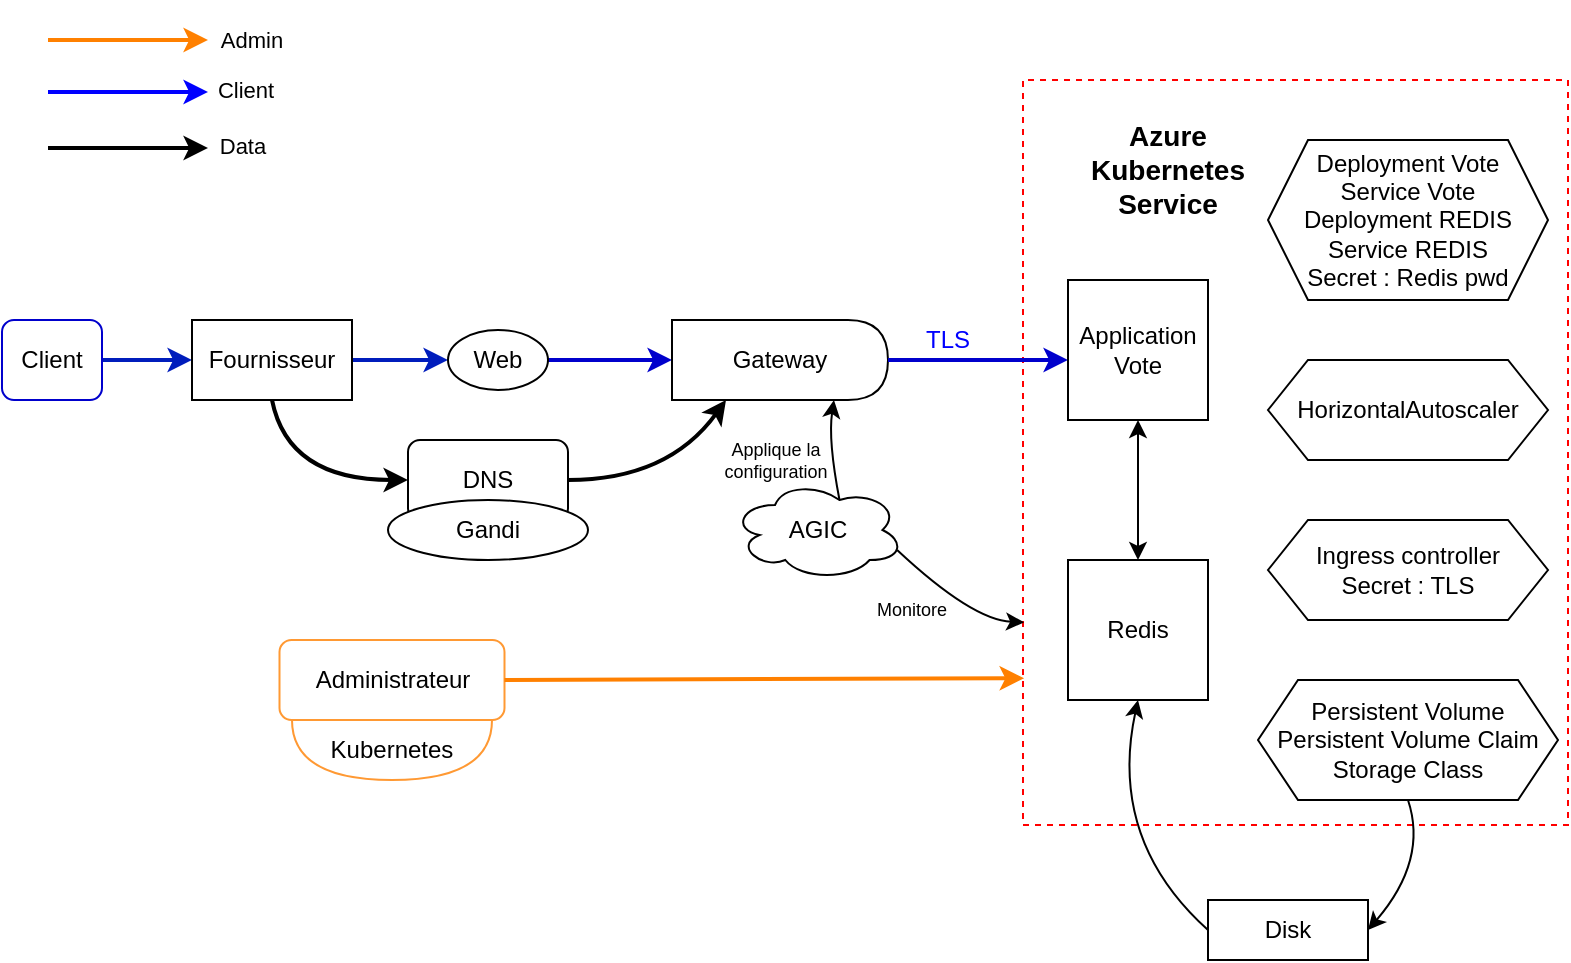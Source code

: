 <mxfile version="20.4.1" type="github"><diagram id="a9lhABWGRpr4QRW_O7WH" name="Page-1"><mxGraphModel dx="782" dy="351" grid="1" gridSize="10" guides="1" tooltips="1" connect="1" arrows="1" fold="1" page="1" pageScale="1" pageWidth="827" pageHeight="1169" math="0" shadow="0"><root><mxCell id="0"/><mxCell id="1" parent="0"/><mxCell id="SY4Q_TigUjn4-mmh1cAr-28" value="" style="edgeStyle=orthogonalEdgeStyle;rounded=0;orthogonalLoop=1;jettySize=auto;html=1;fontSize=12;fillColor=#0050ef;strokeColor=#001DBC;strokeWidth=2;" edge="1" parent="1" source="SY4Q_TigUjn4-mmh1cAr-1" target="SY4Q_TigUjn4-mmh1cAr-2"><mxGeometry relative="1" as="geometry"/></mxCell><mxCell id="SY4Q_TigUjn4-mmh1cAr-1" value="Client" style="rounded=1;whiteSpace=wrap;html=1;strokeColor=#0000CC;" vertex="1" parent="1"><mxGeometry x="17" y="160" width="50" height="40" as="geometry"/></mxCell><mxCell id="SY4Q_TigUjn4-mmh1cAr-29" value="" style="edgeStyle=orthogonalEdgeStyle;rounded=0;orthogonalLoop=1;jettySize=auto;html=1;fontSize=12;fillColor=#0050ef;strokeColor=#001DBC;strokeWidth=2;" edge="1" parent="1" source="SY4Q_TigUjn4-mmh1cAr-2" target="SY4Q_TigUjn4-mmh1cAr-3"><mxGeometry relative="1" as="geometry"/></mxCell><mxCell id="SY4Q_TigUjn4-mmh1cAr-2" value="Fournisseur" style="rounded=0;whiteSpace=wrap;html=1;" vertex="1" parent="1"><mxGeometry x="112" y="160" width="80" height="40" as="geometry"/></mxCell><mxCell id="SY4Q_TigUjn4-mmh1cAr-30" value="" style="edgeStyle=orthogonalEdgeStyle;rounded=0;orthogonalLoop=1;jettySize=auto;html=1;fontSize=12;fillColor=#60a917;strokeColor=#0000CC;strokeWidth=2;" edge="1" parent="1" source="SY4Q_TigUjn4-mmh1cAr-3" target="SY4Q_TigUjn4-mmh1cAr-26"><mxGeometry relative="1" as="geometry"/></mxCell><mxCell id="SY4Q_TigUjn4-mmh1cAr-3" value="Web" style="ellipse;whiteSpace=wrap;html=1;" vertex="1" parent="1"><mxGeometry x="240" y="165" width="50" height="30" as="geometry"/></mxCell><mxCell id="SY4Q_TigUjn4-mmh1cAr-6" value="AGIC" style="ellipse;shape=cloud;whiteSpace=wrap;html=1;" vertex="1" parent="1"><mxGeometry x="382" y="240" width="86" height="50" as="geometry"/></mxCell><mxCell id="SY4Q_TigUjn4-mmh1cAr-7" value="" style="rounded=0;whiteSpace=wrap;html=1;rotation=90;dashed=1;labelBorderColor=#FF0000;strokeColor=#FF0000;" vertex="1" parent="1"><mxGeometry x="477.5" y="90" width="372.5" height="272.5" as="geometry"/></mxCell><mxCell id="SY4Q_TigUjn4-mmh1cAr-8" value="&lt;div&gt;Deployment Vote&lt;/div&gt;&lt;div&gt;Service Vote&lt;/div&gt;&lt;div&gt;Deployment REDIS&lt;/div&gt;&lt;div&gt;Service REDIS&lt;br&gt;&lt;/div&gt;&lt;div&gt;Secret : Redis pwd&lt;br&gt;&lt;/div&gt;" style="shape=hexagon;perimeter=hexagonPerimeter2;whiteSpace=wrap;html=1;fixedSize=1;" vertex="1" parent="1"><mxGeometry x="650" y="70" width="140" height="80" as="geometry"/></mxCell><mxCell id="SY4Q_TigUjn4-mmh1cAr-9" value="&lt;div&gt;Ingress controller&lt;/div&gt;&lt;div&gt;Secret : TLS&lt;br&gt;&lt;/div&gt;" style="shape=hexagon;perimeter=hexagonPerimeter2;whiteSpace=wrap;html=1;fixedSize=1;" vertex="1" parent="1"><mxGeometry x="650" y="260" width="140" height="50" as="geometry"/></mxCell><mxCell id="SY4Q_TigUjn4-mmh1cAr-10" value="Azure Kubernetes Service" style="text;html=1;strokeColor=none;fillColor=none;align=center;verticalAlign=middle;whiteSpace=wrap;rounded=0;fontStyle=1;fontSize=14;" vertex="1" parent="1"><mxGeometry x="560" y="60" width="80" height="50" as="geometry"/></mxCell><mxCell id="SY4Q_TigUjn4-mmh1cAr-11" value="&lt;div style=&quot;font-size: 12px;&quot;&gt;Persistent Volume&lt;/div&gt;&lt;div style=&quot;font-size: 12px;&quot;&gt;Persistent Volume Claim&lt;/div&gt;&lt;div style=&quot;font-size: 12px;&quot;&gt;Storage Class&lt;br style=&quot;font-size: 12px;&quot;&gt;&lt;/div&gt;" style="shape=hexagon;perimeter=hexagonPerimeter2;whiteSpace=wrap;html=1;fixedSize=1;fontSize=12;" vertex="1" parent="1"><mxGeometry x="645" y="340" width="150" height="60" as="geometry"/></mxCell><mxCell id="SY4Q_TigUjn4-mmh1cAr-12" value="Disk" style="rounded=0;whiteSpace=wrap;html=1;fontSize=12;" vertex="1" parent="1"><mxGeometry x="620" y="450" width="80" height="30" as="geometry"/></mxCell><mxCell id="SY4Q_TigUjn4-mmh1cAr-13" value="Redis" style="rounded=0;whiteSpace=wrap;html=1;fontSize=12;" vertex="1" parent="1"><mxGeometry x="550" y="280" width="70" height="70" as="geometry"/></mxCell><mxCell id="SY4Q_TigUjn4-mmh1cAr-14" value="DNS" style="rounded=1;whiteSpace=wrap;html=1;fontSize=12;" vertex="1" parent="1"><mxGeometry x="220" y="220" width="80" height="40" as="geometry"/></mxCell><mxCell id="SY4Q_TigUjn4-mmh1cAr-15" value="Gandi" style="ellipse;whiteSpace=wrap;html=1;fontSize=12;" vertex="1" parent="1"><mxGeometry x="210" y="250" width="100" height="30" as="geometry"/></mxCell><mxCell id="SY4Q_TigUjn4-mmh1cAr-18" value="Administrateur" style="rounded=1;whiteSpace=wrap;html=1;fontSize=12;strokeColor=#FF9933;" vertex="1" parent="1"><mxGeometry x="155.75" y="320" width="112.5" height="40" as="geometry"/></mxCell><mxCell id="SY4Q_TigUjn4-mmh1cAr-26" value="Gateway" style="shape=delay;whiteSpace=wrap;html=1;fontSize=12;" vertex="1" parent="1"><mxGeometry x="352" y="160" width="108" height="40" as="geometry"/></mxCell><mxCell id="SY4Q_TigUjn4-mmh1cAr-34" value="" style="endArrow=classic;startArrow=classic;html=1;rounded=0;strokeColor=default;fontSize=12;entryX=0.5;entryY=1;entryDx=0;entryDy=0;exitX=0.5;exitY=0;exitDx=0;exitDy=0;" edge="1" parent="1" source="SY4Q_TigUjn4-mmh1cAr-13" target="SY4Q_TigUjn4-mmh1cAr-5"><mxGeometry width="50" height="50" relative="1" as="geometry"><mxPoint x="290" y="180" as="sourcePoint"/><mxPoint x="340" y="130" as="targetPoint"/><Array as="points"/></mxGeometry></mxCell><mxCell id="SY4Q_TigUjn4-mmh1cAr-36" value="" style="curved=1;endArrow=classic;html=1;rounded=0;strokeColor=#000000;fontSize=12;entryX=0;entryY=0.5;entryDx=0;entryDy=0;exitX=0.5;exitY=1;exitDx=0;exitDy=0;fillColor=#60a917;strokeWidth=2;" edge="1" parent="1" source="SY4Q_TigUjn4-mmh1cAr-2" target="SY4Q_TigUjn4-mmh1cAr-14"><mxGeometry width="50" height="50" relative="1" as="geometry"><mxPoint x="472" y="50" as="sourcePoint"/><mxPoint x="522" as="targetPoint"/><Array as="points"><mxPoint x="160" y="240"/></Array></mxGeometry></mxCell><mxCell id="SY4Q_TigUjn4-mmh1cAr-37" value="" style="curved=1;endArrow=classic;html=1;rounded=0;strokeColor=default;fontSize=12;exitX=0.625;exitY=0.2;exitDx=0;exitDy=0;exitPerimeter=0;entryX=0.75;entryY=1;entryDx=0;entryDy=0;" edge="1" parent="1" source="SY4Q_TigUjn4-mmh1cAr-6" target="SY4Q_TigUjn4-mmh1cAr-26"><mxGeometry width="50" height="50" relative="1" as="geometry"><mxPoint x="412" y="250" as="sourcePoint"/><mxPoint x="462" y="200" as="targetPoint"/><Array as="points"><mxPoint x="430" y="220"/></Array></mxGeometry></mxCell><mxCell id="SY4Q_TigUjn4-mmh1cAr-38" value="" style="curved=1;endArrow=classic;html=1;rounded=0;strokeColor=default;fontSize=12;exitX=0.96;exitY=0.7;exitDx=0;exitDy=0;exitPerimeter=0;entryX=0.728;entryY=0.998;entryDx=0;entryDy=0;entryPerimeter=0;" edge="1" parent="1" source="SY4Q_TigUjn4-mmh1cAr-6" target="SY4Q_TigUjn4-mmh1cAr-7"><mxGeometry width="50" height="50" relative="1" as="geometry"><mxPoint x="512" y="350" as="sourcePoint"/><mxPoint x="522" y="310" as="targetPoint"/><Array as="points"><mxPoint x="502" y="310"/></Array></mxGeometry></mxCell><mxCell id="SY4Q_TigUjn4-mmh1cAr-39" value="" style="endArrow=classic;html=1;rounded=0;strokeColor=#0000CC;fontSize=12;exitX=1;exitY=0.5;exitDx=0;exitDy=0;fillColor=#60a917;strokeWidth=2;" edge="1" parent="1" source="SY4Q_TigUjn4-mmh1cAr-26"><mxGeometry width="50" height="50" relative="1" as="geometry"><mxPoint x="382" y="270" as="sourcePoint"/><mxPoint x="550" y="180" as="targetPoint"/></mxGeometry></mxCell><mxCell id="SY4Q_TigUjn4-mmh1cAr-40" value="" style="curved=1;endArrow=classic;html=1;rounded=0;strokeColor=default;fontSize=12;exitX=0.5;exitY=1;exitDx=0;exitDy=0;entryX=1;entryY=0.5;entryDx=0;entryDy=0;" edge="1" parent="1" source="SY4Q_TigUjn4-mmh1cAr-11" target="SY4Q_TigUjn4-mmh1cAr-12"><mxGeometry width="50" height="50" relative="1" as="geometry"><mxPoint x="550" y="410" as="sourcePoint"/><mxPoint x="600" y="360" as="targetPoint"/><Array as="points"><mxPoint x="730" y="430"/></Array></mxGeometry></mxCell><mxCell id="SY4Q_TigUjn4-mmh1cAr-42" value="" style="curved=1;endArrow=classic;html=1;rounded=0;strokeColor=default;fontSize=12;exitX=0;exitY=0.5;exitDx=0;exitDy=0;entryX=0.5;entryY=1;entryDx=0;entryDy=0;" edge="1" parent="1" source="SY4Q_TigUjn4-mmh1cAr-12" target="SY4Q_TigUjn4-mmh1cAr-13"><mxGeometry width="50" height="50" relative="1" as="geometry"><mxPoint x="450" y="300" as="sourcePoint"/><mxPoint x="190" y="100" as="targetPoint"/><Array as="points"><mxPoint x="570" y="420"/></Array></mxGeometry></mxCell><mxCell id="SY4Q_TigUjn4-mmh1cAr-44" value="HorizontalAutoscaler" style="shape=hexagon;perimeter=hexagonPerimeter2;whiteSpace=wrap;html=1;fixedSize=1;fontSize=12;" vertex="1" parent="1"><mxGeometry x="650" y="180" width="140" height="50" as="geometry"/></mxCell><mxCell id="SY4Q_TigUjn4-mmh1cAr-47" value="" style="endArrow=classic;html=1;rounded=0;strokeColor=#FF8000;strokeWidth=2;fontSize=12;exitX=1;exitY=0.5;exitDx=0;exitDy=0;fillColor=#ffe6cc;entryX=0.803;entryY=0.998;entryDx=0;entryDy=0;entryPerimeter=0;" edge="1" parent="1" source="SY4Q_TigUjn4-mmh1cAr-18" target="SY4Q_TigUjn4-mmh1cAr-7"><mxGeometry width="50" height="50" relative="1" as="geometry"><mxPoint x="312" y="330" as="sourcePoint"/><mxPoint x="517" y="339.88" as="targetPoint"/></mxGeometry></mxCell><mxCell id="SY4Q_TigUjn4-mmh1cAr-51" value="Kubernetes" style="shape=or;whiteSpace=wrap;html=1;fontSize=12;rotation=90;horizontal=0;strokeColor=#FF9933;" vertex="1" parent="1"><mxGeometry x="197" y="325" width="30" height="100" as="geometry"/></mxCell><mxCell id="SY4Q_TigUjn4-mmh1cAr-56" value="Applique la configuration" style="text;html=1;strokeColor=none;fillColor=none;align=center;verticalAlign=middle;whiteSpace=wrap;rounded=0;labelBorderColor=none;fontSize=9;fontColor=#000000;" vertex="1" parent="1"><mxGeometry x="374" y="215" width="60" height="30" as="geometry"/></mxCell><mxCell id="SY4Q_TigUjn4-mmh1cAr-57" value="Monitore" style="text;html=1;strokeColor=none;fillColor=none;align=center;verticalAlign=middle;whiteSpace=wrap;rounded=0;labelBorderColor=none;fontSize=9;fontColor=#000000;" vertex="1" parent="1"><mxGeometry x="442" y="290" width="60" height="30" as="geometry"/></mxCell><mxCell id="SY4Q_TigUjn4-mmh1cAr-59" value="" style="endArrow=classic;html=1;rounded=0;strokeColor=#0000FF;strokeWidth=2;fontSize=9;fontColor=#000000;" edge="1" parent="1"><mxGeometry width="50" height="50" relative="1" as="geometry"><mxPoint x="40" y="46" as="sourcePoint"/><mxPoint x="120" y="46" as="targetPoint"/></mxGeometry></mxCell><mxCell id="SY4Q_TigUjn4-mmh1cAr-60" value="" style="endArrow=classic;html=1;rounded=0;strokeColor=#FF8000;strokeWidth=2;fontSize=9;fontColor=#000000;" edge="1" parent="1"><mxGeometry width="50" height="50" relative="1" as="geometry"><mxPoint x="40" y="20" as="sourcePoint"/><mxPoint x="120" y="20" as="targetPoint"/></mxGeometry></mxCell><mxCell id="SY4Q_TigUjn4-mmh1cAr-62" value="Admin" style="text;html=1;strokeColor=none;fillColor=none;align=center;verticalAlign=middle;whiteSpace=wrap;rounded=0;labelBorderColor=none;fontSize=11;fontColor=#000000;" vertex="1" parent="1"><mxGeometry x="112" width="60" height="40" as="geometry"/></mxCell><mxCell id="SY4Q_TigUjn4-mmh1cAr-63" value="Client" style="text;html=1;strokeColor=none;fillColor=none;align=center;verticalAlign=middle;whiteSpace=wrap;rounded=0;labelBorderColor=none;fontSize=11;fontColor=#000000;" vertex="1" parent="1"><mxGeometry x="109" y="30" width="60" height="30" as="geometry"/></mxCell><mxCell id="SY4Q_TigUjn4-mmh1cAr-65" value="" style="curved=1;endArrow=classic;html=1;rounded=0;strokeColor=#000000;strokeWidth=2;fontSize=11;fontColor=#000000;exitX=1;exitY=0.5;exitDx=0;exitDy=0;entryX=0.25;entryY=1;entryDx=0;entryDy=0;" edge="1" parent="1" source="SY4Q_TigUjn4-mmh1cAr-14" target="SY4Q_TigUjn4-mmh1cAr-26"><mxGeometry width="50" height="50" relative="1" as="geometry"><mxPoint x="322" y="180" as="sourcePoint"/><mxPoint x="372" y="130" as="targetPoint"/><Array as="points"><mxPoint x="350" y="240"/></Array></mxGeometry></mxCell><mxCell id="SY4Q_TigUjn4-mmh1cAr-5" value="Application Vote" style="whiteSpace=wrap;html=1;aspect=fixed;" vertex="1" parent="1"><mxGeometry x="550" y="140" width="70" height="70" as="geometry"/></mxCell><mxCell id="SY4Q_TigUjn4-mmh1cAr-66" value="" style="endArrow=classic;html=1;rounded=0;strokeColor=#000000;strokeWidth=2;fontSize=11;fontColor=#000000;" edge="1" parent="1"><mxGeometry width="50" height="50" relative="1" as="geometry"><mxPoint x="40" y="74" as="sourcePoint"/><mxPoint x="120" y="74" as="targetPoint"/></mxGeometry></mxCell><mxCell id="SY4Q_TigUjn4-mmh1cAr-67" value="Data" style="text;html=1;strokeColor=none;fillColor=none;align=center;verticalAlign=middle;whiteSpace=wrap;rounded=0;labelBorderColor=none;fontSize=11;fontColor=#000000;" vertex="1" parent="1"><mxGeometry x="116.5" y="60" width="41" height="25" as="geometry"/></mxCell><mxCell id="SY4Q_TigUjn4-mmh1cAr-68" value="TLS" style="text;html=1;strokeColor=none;fillColor=none;align=center;verticalAlign=middle;whiteSpace=wrap;rounded=0;labelBorderColor=none;fontSize=12;rotation=0;fontColor=#0000FF;" vertex="1" parent="1"><mxGeometry x="460" y="160" width="60" height="20" as="geometry"/></mxCell></root></mxGraphModel></diagram></mxfile>